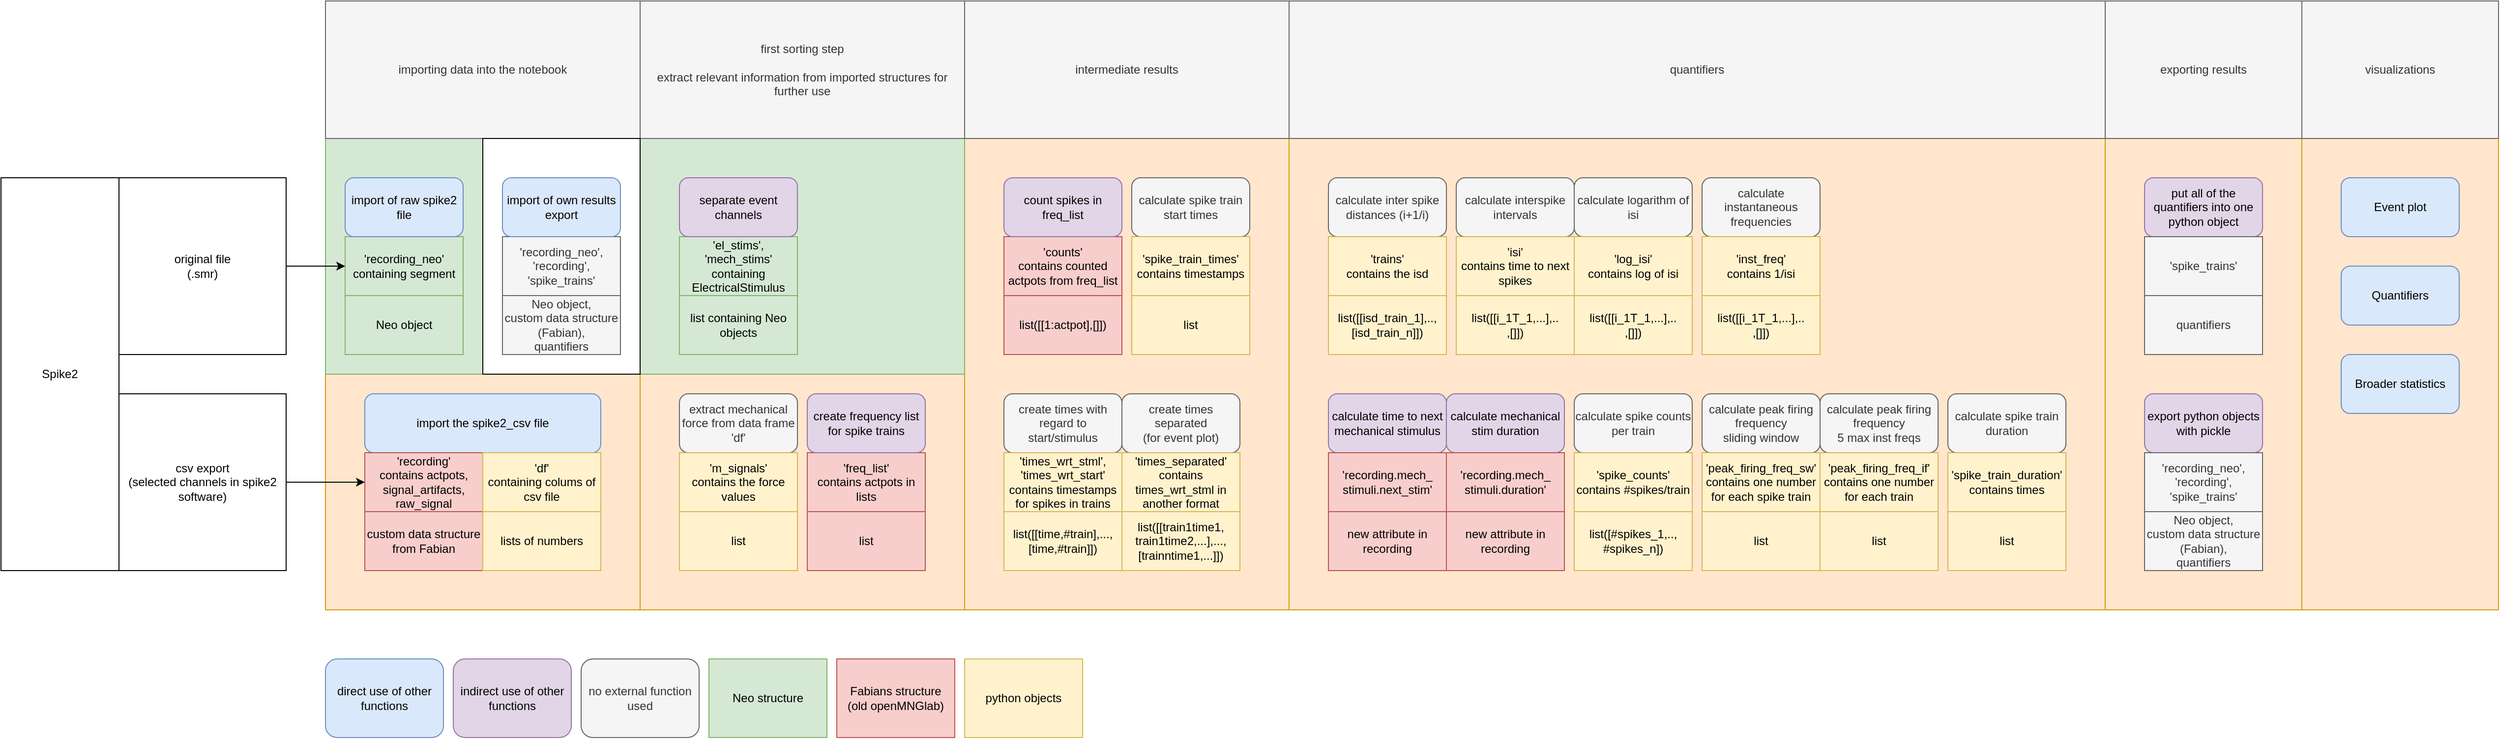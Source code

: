 <mxfile version="16.1.2" type="device"><diagram id="ljo-rnHLz1egjcEacnWy" name="Seite-1"><mxGraphModel dx="1880" dy="1952" grid="1" gridSize="10" guides="1" tooltips="1" connect="1" arrows="1" fold="1" page="1" pageScale="1" pageWidth="827" pageHeight="1169" math="0" shadow="0"><root><mxCell id="0"/><mxCell id="1" parent="0"/><mxCell id="mgFqPnKiF7akb1IOidFn-106" value="" style="rounded=0;whiteSpace=wrap;html=1;strokeColor=#d79b00;fillColor=#ffe6cc;" vertex="1" parent="1"><mxGeometry x="1930" y="70" width="200" height="480" as="geometry"/></mxCell><mxCell id="mgFqPnKiF7akb1IOidFn-105" value="" style="rounded=0;whiteSpace=wrap;html=1;strokeColor=#d79b00;fillColor=#ffe6cc;" vertex="1" parent="1"><mxGeometry x="440" y="310" width="330" height="240" as="geometry"/></mxCell><mxCell id="mgFqPnKiF7akb1IOidFn-104" value="" style="rounded=0;whiteSpace=wrap;html=1;strokeColor=#d79b00;fillColor=#ffe6cc;" vertex="1" parent="1"><mxGeometry x="120" y="310" width="320" height="240" as="geometry"/></mxCell><mxCell id="mgFqPnKiF7akb1IOidFn-103" value="" style="rounded=0;whiteSpace=wrap;html=1;strokeColor=#d79b00;fillColor=#ffe6cc;" vertex="1" parent="1"><mxGeometry x="1100" y="70" width="830" height="480" as="geometry"/></mxCell><mxCell id="mgFqPnKiF7akb1IOidFn-102" value="" style="rounded=0;whiteSpace=wrap;html=1;strokeColor=#d79b00;fillColor=#ffe6cc;" vertex="1" parent="1"><mxGeometry x="770" y="70" width="330" height="480" as="geometry"/></mxCell><mxCell id="mgFqPnKiF7akb1IOidFn-101" value="" style="rounded=0;whiteSpace=wrap;html=1;strokeColor=#82b366;fillColor=#d5e8d4;" vertex="1" parent="1"><mxGeometry x="440" y="70" width="330" height="240" as="geometry"/></mxCell><mxCell id="mgFqPnKiF7akb1IOidFn-100" value="" style="rounded=0;whiteSpace=wrap;html=1;strokeColor=#82b366;fillColor=#d5e8d4;" vertex="1" parent="1"><mxGeometry x="120" y="70" width="160" height="240" as="geometry"/></mxCell><mxCell id="mgFqPnKiF7akb1IOidFn-1" value="'recording_neo'&lt;br&gt;containing segment" style="rounded=0;whiteSpace=wrap;html=1;fillColor=#d5e8d4;strokeColor=#82b366;" vertex="1" parent="1"><mxGeometry x="140" y="170" width="120" height="60" as="geometry"/></mxCell><mxCell id="mgFqPnKiF7akb1IOidFn-2" value="import of raw spike2 file" style="rounded=1;whiteSpace=wrap;html=1;fillColor=#dae8fc;strokeColor=#6c8ebf;" vertex="1" parent="1"><mxGeometry x="140" y="110" width="120" height="60" as="geometry"/></mxCell><mxCell id="mgFqPnKiF7akb1IOidFn-3" value="Neo object" style="rounded=0;whiteSpace=wrap;html=1;fillColor=#d5e8d4;strokeColor=#82b366;" vertex="1" parent="1"><mxGeometry x="140" y="230" width="120" height="60" as="geometry"/></mxCell><mxCell id="mgFqPnKiF7akb1IOidFn-7" value="'el_stims', 'mech_stims'&lt;br&gt;containing ElectricalStimulus" style="rounded=0;whiteSpace=wrap;html=1;fillColor=#d5e8d4;strokeColor=#82b366;" vertex="1" parent="1"><mxGeometry x="480" y="170" width="120" height="60" as="geometry"/></mxCell><mxCell id="mgFqPnKiF7akb1IOidFn-8" value="list containing Neo objects" style="rounded=0;whiteSpace=wrap;html=1;fillColor=#d5e8d4;strokeColor=#82b366;" vertex="1" parent="1"><mxGeometry x="480" y="230" width="120" height="60" as="geometry"/></mxCell><mxCell id="mgFqPnKiF7akb1IOidFn-9" value="separate event channels" style="rounded=1;whiteSpace=wrap;html=1;fillColor=#e1d5e7;strokeColor=#9673a6;" vertex="1" parent="1"><mxGeometry x="480" y="110" width="120" height="60" as="geometry"/></mxCell><mxCell id="mgFqPnKiF7akb1IOidFn-10" value="import the spike2_csv file" style="rounded=1;whiteSpace=wrap;html=1;fillColor=#dae8fc;strokeColor=#6c8ebf;" vertex="1" parent="1"><mxGeometry x="160" y="330" width="240" height="60" as="geometry"/></mxCell><mxCell id="mgFqPnKiF7akb1IOidFn-11" value="'recording'&lt;br&gt;contains actpots, signal_artifacts, raw_signal" style="rounded=0;whiteSpace=wrap;html=1;fillColor=#f8cecc;strokeColor=#b85450;" vertex="1" parent="1"><mxGeometry x="160" y="390" width="120" height="60" as="geometry"/></mxCell><mxCell id="mgFqPnKiF7akb1IOidFn-12" value="custom data structure from Fabian" style="rounded=0;whiteSpace=wrap;html=1;fillColor=#f8cecc;strokeColor=#b85450;" vertex="1" parent="1"><mxGeometry x="160" y="450" width="120" height="60" as="geometry"/></mxCell><mxCell id="mgFqPnKiF7akb1IOidFn-14" value="'df'&lt;br&gt;containing colums of csv file" style="rounded=0;whiteSpace=wrap;html=1;fillColor=#FFF2CC;strokeColor=#d6b656;" vertex="1" parent="1"><mxGeometry x="280" y="390" width="120" height="60" as="geometry"/></mxCell><mxCell id="mgFqPnKiF7akb1IOidFn-15" value="lists of numbers" style="rounded=0;whiteSpace=wrap;html=1;fillColor=#fff2cc;strokeColor=#d6b656;" vertex="1" parent="1"><mxGeometry x="280" y="450" width="120" height="60" as="geometry"/></mxCell><mxCell id="mgFqPnKiF7akb1IOidFn-16" value="extract mechanical force from data frame 'df'" style="rounded=1;whiteSpace=wrap;html=1;fillColor=#f5f5f5;fontColor=#333333;strokeColor=#666666;" vertex="1" parent="1"><mxGeometry x="480" y="330" width="120" height="60" as="geometry"/></mxCell><mxCell id="mgFqPnKiF7akb1IOidFn-17" value="'m_signals'&lt;br&gt;contains the force values" style="rounded=0;whiteSpace=wrap;html=1;fillColor=#fff2cc;strokeColor=#d6b656;" vertex="1" parent="1"><mxGeometry x="480" y="390" width="120" height="60" as="geometry"/></mxCell><mxCell id="mgFqPnKiF7akb1IOidFn-18" value="list" style="rounded=0;whiteSpace=wrap;html=1;fillColor=#fff2cc;strokeColor=#d6b656;" vertex="1" parent="1"><mxGeometry x="480" y="450" width="120" height="60" as="geometry"/></mxCell><mxCell id="mgFqPnKiF7akb1IOidFn-19" value="'freq_list'&lt;br&gt;contains actpots in lists" style="rounded=0;whiteSpace=wrap;html=1;fillColor=#f8cecc;strokeColor=#b85450;" vertex="1" parent="1"><mxGeometry x="610" y="390" width="120" height="60" as="geometry"/></mxCell><mxCell id="mgFqPnKiF7akb1IOidFn-20" value="create frequency list for spike trains" style="rounded=1;whiteSpace=wrap;html=1;fillColor=#e1d5e7;strokeColor=#9673a6;" vertex="1" parent="1"><mxGeometry x="610" y="330" width="120" height="60" as="geometry"/></mxCell><mxCell id="mgFqPnKiF7akb1IOidFn-21" value="list" style="rounded=0;whiteSpace=wrap;html=1;fillColor=#f8cecc;strokeColor=#b85450;" vertex="1" parent="1"><mxGeometry x="610" y="450" width="120" height="60" as="geometry"/></mxCell><mxCell id="mgFqPnKiF7akb1IOidFn-22" value="'counts'&lt;br&gt;contains counted actpots from freq_list" style="rounded=0;whiteSpace=wrap;html=1;fillColor=#f8cecc;strokeColor=#b85450;" vertex="1" parent="1"><mxGeometry x="810" y="170" width="120" height="60" as="geometry"/></mxCell><mxCell id="mgFqPnKiF7akb1IOidFn-23" value="list([[1:actpot],[]])" style="rounded=0;whiteSpace=wrap;html=1;fillColor=#f8cecc;strokeColor=#b85450;" vertex="1" parent="1"><mxGeometry x="810" y="230" width="120" height="60" as="geometry"/></mxCell><mxCell id="mgFqPnKiF7akb1IOidFn-24" value="count spikes in freq_list" style="rounded=1;whiteSpace=wrap;html=1;fillColor=#e1d5e7;strokeColor=#9673a6;" vertex="1" parent="1"><mxGeometry x="810" y="110" width="120" height="60" as="geometry"/></mxCell><mxCell id="mgFqPnKiF7akb1IOidFn-25" value="create times with regard to start/stimulus" style="rounded=1;whiteSpace=wrap;html=1;fillColor=#f5f5f5;fontColor=#333333;strokeColor=#666666;" vertex="1" parent="1"><mxGeometry x="810" y="330" width="120" height="60" as="geometry"/></mxCell><mxCell id="mgFqPnKiF7akb1IOidFn-26" value="'times_wrt_stml', 'times_wrt_start'&lt;br&gt;contains timestamps for spikes in trains" style="rounded=0;whiteSpace=wrap;html=1;fillColor=#fff2cc;strokeColor=#d6b656;" vertex="1" parent="1"><mxGeometry x="810" y="390" width="120" height="60" as="geometry"/></mxCell><mxCell id="mgFqPnKiF7akb1IOidFn-27" value="list([[time,#train],...,[time,#train]])" style="rounded=0;whiteSpace=wrap;html=1;fillColor=#fff2cc;strokeColor=#d6b656;" vertex="1" parent="1"><mxGeometry x="810" y="450" width="120" height="60" as="geometry"/></mxCell><mxCell id="mgFqPnKiF7akb1IOidFn-28" value="create times separated&lt;br&gt;(for event plot)" style="rounded=1;whiteSpace=wrap;html=1;fillColor=#f5f5f5;fontColor=#333333;strokeColor=#666666;" vertex="1" parent="1"><mxGeometry x="930" y="330" width="120" height="60" as="geometry"/></mxCell><mxCell id="mgFqPnKiF7akb1IOidFn-29" value="'times_separated'&lt;br&gt;contains times_wrt_stml in another format" style="rounded=0;whiteSpace=wrap;html=1;fillColor=#fff2cc;strokeColor=#d6b656;" vertex="1" parent="1"><mxGeometry x="930" y="390" width="120" height="60" as="geometry"/></mxCell><mxCell id="mgFqPnKiF7akb1IOidFn-30" value="list([[train1time1,&lt;br&gt;train1time2,...],...,[trainntime1,...]])" style="rounded=0;whiteSpace=wrap;html=1;fillColor=#fff2cc;strokeColor=#d6b656;" vertex="1" parent="1"><mxGeometry x="930" y="450" width="120" height="60" as="geometry"/></mxCell><mxCell id="mgFqPnKiF7akb1IOidFn-31" value="calculate inter spike distances (i+1/i)" style="rounded=1;whiteSpace=wrap;html=1;fillColor=#f5f5f5;fontColor=#333333;strokeColor=#666666;" vertex="1" parent="1"><mxGeometry x="1140" y="110" width="120" height="60" as="geometry"/></mxCell><mxCell id="mgFqPnKiF7akb1IOidFn-32" value="'trains'&lt;br&gt;contains the isd" style="rounded=0;whiteSpace=wrap;html=1;fillColor=#fff2cc;strokeColor=#d6b656;" vertex="1" parent="1"><mxGeometry x="1140" y="170" width="120" height="60" as="geometry"/></mxCell><mxCell id="mgFqPnKiF7akb1IOidFn-33" value="list([[isd_train_1],..,[isd_train_n]])" style="rounded=0;whiteSpace=wrap;html=1;fillColor=#fff2cc;strokeColor=#d6b656;" vertex="1" parent="1"><mxGeometry x="1140" y="230" width="120" height="60" as="geometry"/></mxCell><mxCell id="mgFqPnKiF7akb1IOidFn-34" value="calculate spike counts per train" style="rounded=1;whiteSpace=wrap;html=1;fillColor=#f5f5f5;fontColor=#333333;strokeColor=#666666;" vertex="1" parent="1"><mxGeometry x="1390" y="330" width="120" height="60" as="geometry"/></mxCell><mxCell id="mgFqPnKiF7akb1IOidFn-35" value="'spike_counts'&lt;br&gt;contains #spikes/train" style="rounded=0;whiteSpace=wrap;html=1;fillColor=#fff2cc;strokeColor=#d6b656;" vertex="1" parent="1"><mxGeometry x="1390" y="390" width="120" height="60" as="geometry"/></mxCell><mxCell id="mgFqPnKiF7akb1IOidFn-36" value="list([#spikes_1,..,&lt;br&gt;#spikes_n])" style="rounded=0;whiteSpace=wrap;html=1;fillColor=#fff2cc;strokeColor=#d6b656;" vertex="1" parent="1"><mxGeometry x="1390" y="450" width="120" height="60" as="geometry"/></mxCell><mxCell id="mgFqPnKiF7akb1IOidFn-37" value="calculate mechanical stim duration" style="rounded=1;whiteSpace=wrap;html=1;fillColor=#e1d5e7;strokeColor=#9673a6;" vertex="1" parent="1"><mxGeometry x="1260" y="330" width="120" height="60" as="geometry"/></mxCell><mxCell id="mgFqPnKiF7akb1IOidFn-38" value="'recording.mech_&lt;br&gt;stimuli.duration'" style="rounded=0;whiteSpace=wrap;html=1;fillColor=#f8cecc;strokeColor=#b85450;" vertex="1" parent="1"><mxGeometry x="1260" y="390" width="120" height="60" as="geometry"/></mxCell><mxCell id="mgFqPnKiF7akb1IOidFn-39" value="new attribute in recording" style="rounded=0;whiteSpace=wrap;html=1;fillColor=#f8cecc;strokeColor=#b85450;" vertex="1" parent="1"><mxGeometry x="1260" y="450" width="120" height="60" as="geometry"/></mxCell><mxCell id="mgFqPnKiF7akb1IOidFn-40" value="calculate time to next mechanical stimulus" style="rounded=1;whiteSpace=wrap;html=1;fillColor=#e1d5e7;strokeColor=#9673a6;" vertex="1" parent="1"><mxGeometry x="1140" y="330" width="120" height="60" as="geometry"/></mxCell><mxCell id="mgFqPnKiF7akb1IOidFn-41" value="'recording.mech_&lt;br&gt;stimuli.next_stim'" style="rounded=0;whiteSpace=wrap;html=1;fillColor=#f8cecc;strokeColor=#b85450;" vertex="1" parent="1"><mxGeometry x="1140" y="390" width="120" height="60" as="geometry"/></mxCell><mxCell id="mgFqPnKiF7akb1IOidFn-42" value="new attribute in recording" style="rounded=0;whiteSpace=wrap;html=1;fillColor=#f8cecc;strokeColor=#b85450;" vertex="1" parent="1"><mxGeometry x="1140" y="450" width="120" height="60" as="geometry"/></mxCell><mxCell id="mgFqPnKiF7akb1IOidFn-43" value="calculate spike train start times" style="rounded=1;whiteSpace=wrap;html=1;fillColor=#f5f5f5;fontColor=#333333;strokeColor=#666666;" vertex="1" parent="1"><mxGeometry x="940" y="110" width="120" height="60" as="geometry"/></mxCell><mxCell id="mgFqPnKiF7akb1IOidFn-44" value="'spike_train_times'&lt;br&gt;contains timestamps" style="rounded=0;whiteSpace=wrap;html=1;fillColor=#fff2cc;strokeColor=#d6b656;" vertex="1" parent="1"><mxGeometry x="940" y="170" width="120" height="60" as="geometry"/></mxCell><mxCell id="mgFqPnKiF7akb1IOidFn-45" value="list" style="rounded=0;whiteSpace=wrap;html=1;fillColor=#fff2cc;strokeColor=#d6b656;" vertex="1" parent="1"><mxGeometry x="940" y="230" width="120" height="60" as="geometry"/></mxCell><mxCell id="mgFqPnKiF7akb1IOidFn-46" value="calculate spike train duration" style="rounded=1;whiteSpace=wrap;html=1;fillColor=#f5f5f5;fontColor=#333333;strokeColor=#666666;" vertex="1" parent="1"><mxGeometry x="1770" y="330" width="120" height="60" as="geometry"/></mxCell><mxCell id="mgFqPnKiF7akb1IOidFn-47" value="'spike_train_duration'&lt;br&gt;contains times" style="rounded=0;whiteSpace=wrap;html=1;fillColor=#fff2cc;strokeColor=#d6b656;" vertex="1" parent="1"><mxGeometry x="1770" y="390" width="120" height="60" as="geometry"/></mxCell><mxCell id="mgFqPnKiF7akb1IOidFn-48" value="list" style="rounded=0;whiteSpace=wrap;html=1;fillColor=#fff2cc;strokeColor=#d6b656;" vertex="1" parent="1"><mxGeometry x="1770" y="450" width="120" height="60" as="geometry"/></mxCell><mxCell id="mgFqPnKiF7akb1IOidFn-49" value="calculate interspike intervals" style="rounded=1;whiteSpace=wrap;html=1;fillColor=#f5f5f5;fontColor=#333333;strokeColor=#666666;" vertex="1" parent="1"><mxGeometry x="1270" y="110" width="120" height="60" as="geometry"/></mxCell><mxCell id="mgFqPnKiF7akb1IOidFn-50" value="'isi'&lt;br&gt;contains time to next spikes" style="rounded=0;whiteSpace=wrap;html=1;fillColor=#fff2cc;strokeColor=#d6b656;" vertex="1" parent="1"><mxGeometry x="1270" y="170" width="120" height="60" as="geometry"/></mxCell><mxCell id="mgFqPnKiF7akb1IOidFn-51" value="list([[i_1T_1,...],..&lt;br&gt;,[]])" style="rounded=0;whiteSpace=wrap;html=1;fillColor=#fff2cc;strokeColor=#d6b656;" vertex="1" parent="1"><mxGeometry x="1270" y="230" width="120" height="60" as="geometry"/></mxCell><mxCell id="mgFqPnKiF7akb1IOidFn-52" value="calculate logarithm of isi" style="rounded=1;whiteSpace=wrap;html=1;fillColor=#f5f5f5;fontColor=#333333;strokeColor=#666666;" vertex="1" parent="1"><mxGeometry x="1390" y="110" width="120" height="60" as="geometry"/></mxCell><mxCell id="mgFqPnKiF7akb1IOidFn-53" value="'log_isi'&lt;br&gt;contains log of isi" style="rounded=0;whiteSpace=wrap;html=1;fillColor=#fff2cc;strokeColor=#d6b656;" vertex="1" parent="1"><mxGeometry x="1390" y="170" width="120" height="60" as="geometry"/></mxCell><mxCell id="mgFqPnKiF7akb1IOidFn-54" value="&lt;span&gt;list([[i_1T_1,...],..&lt;/span&gt;&lt;br&gt;&lt;span&gt;,[]])&lt;/span&gt;" style="rounded=0;whiteSpace=wrap;html=1;fillColor=#fff2cc;strokeColor=#d6b656;" vertex="1" parent="1"><mxGeometry x="1390" y="230" width="120" height="60" as="geometry"/></mxCell><mxCell id="mgFqPnKiF7akb1IOidFn-55" value="calculate peak firing frequency&lt;br&gt;sliding window" style="rounded=1;whiteSpace=wrap;html=1;fillColor=#f5f5f5;fontColor=#333333;strokeColor=#666666;" vertex="1" parent="1"><mxGeometry x="1520" y="330" width="120" height="60" as="geometry"/></mxCell><mxCell id="mgFqPnKiF7akb1IOidFn-56" value="'peak_firing_freq_sw'&lt;br&gt;contains one number for each spike train" style="rounded=0;whiteSpace=wrap;html=1;fillColor=#fff2cc;strokeColor=#d6b656;" vertex="1" parent="1"><mxGeometry x="1520" y="390" width="120" height="60" as="geometry"/></mxCell><mxCell id="mgFqPnKiF7akb1IOidFn-57" value="list([[i_1T_1,...],..&lt;br&gt;,[]])" style="rounded=0;whiteSpace=wrap;html=1;fillColor=#fff2cc;strokeColor=#d6b656;" vertex="1" parent="1"><mxGeometry x="1520" y="230" width="120" height="60" as="geometry"/></mxCell><mxCell id="mgFqPnKiF7akb1IOidFn-58" value="calculate peak firing frequency&lt;br&gt;5 max inst freqs" style="rounded=1;whiteSpace=wrap;html=1;fillColor=#f5f5f5;fontColor=#333333;strokeColor=#666666;" vertex="1" parent="1"><mxGeometry x="1640" y="330" width="120" height="60" as="geometry"/></mxCell><mxCell id="mgFqPnKiF7akb1IOidFn-59" value="'peak_firing_freq_if'&lt;br&gt;contains one number for each train" style="rounded=0;whiteSpace=wrap;html=1;fillColor=#fff2cc;strokeColor=#d6b656;" vertex="1" parent="1"><mxGeometry x="1640" y="390" width="120" height="60" as="geometry"/></mxCell><mxCell id="mgFqPnKiF7akb1IOidFn-60" value="list" style="rounded=0;whiteSpace=wrap;html=1;fillColor=#fff2cc;strokeColor=#d6b656;" vertex="1" parent="1"><mxGeometry x="1520" y="450" width="120" height="60" as="geometry"/></mxCell><mxCell id="mgFqPnKiF7akb1IOidFn-61" value="calculate instantaneous frequencies" style="rounded=1;whiteSpace=wrap;html=1;fillColor=#f5f5f5;fontColor=#333333;strokeColor=#666666;" vertex="1" parent="1"><mxGeometry x="1520" y="110" width="120" height="60" as="geometry"/></mxCell><mxCell id="mgFqPnKiF7akb1IOidFn-62" value="'inst_freq'&lt;br&gt;contains 1/isi" style="rounded=0;whiteSpace=wrap;html=1;fillColor=#fff2cc;strokeColor=#d6b656;" vertex="1" parent="1"><mxGeometry x="1520" y="170" width="120" height="60" as="geometry"/></mxCell><mxCell id="mgFqPnKiF7akb1IOidFn-63" value="list" style="rounded=0;whiteSpace=wrap;html=1;fillColor=#fff2cc;strokeColor=#d6b656;" vertex="1" parent="1"><mxGeometry x="1640" y="450" width="120" height="60" as="geometry"/></mxCell><mxCell id="mgFqPnKiF7akb1IOidFn-88" value="Spike2" style="rounded=0;whiteSpace=wrap;html=1;" vertex="1" parent="1"><mxGeometry x="-210" y="110" width="120" height="400" as="geometry"/></mxCell><mxCell id="mgFqPnKiF7akb1IOidFn-98" value="" style="edgeStyle=orthogonalEdgeStyle;rounded=0;orthogonalLoop=1;jettySize=auto;html=1;entryX=0;entryY=0.5;entryDx=0;entryDy=0;" edge="1" parent="1" source="mgFqPnKiF7akb1IOidFn-89" target="mgFqPnKiF7akb1IOidFn-1"><mxGeometry relative="1" as="geometry"/></mxCell><mxCell id="mgFqPnKiF7akb1IOidFn-89" value="original file&lt;br&gt;(.smr)" style="rounded=0;whiteSpace=wrap;html=1;" vertex="1" parent="1"><mxGeometry x="-90" y="110" width="170" height="180" as="geometry"/></mxCell><mxCell id="mgFqPnKiF7akb1IOidFn-97" value="" style="edgeStyle=orthogonalEdgeStyle;rounded=0;orthogonalLoop=1;jettySize=auto;html=1;entryX=0;entryY=0.5;entryDx=0;entryDy=0;" edge="1" parent="1" source="mgFqPnKiF7akb1IOidFn-90" target="mgFqPnKiF7akb1IOidFn-11"><mxGeometry relative="1" as="geometry"/></mxCell><mxCell id="mgFqPnKiF7akb1IOidFn-90" value="csv export&lt;br&gt;(selected channels in spike2 software)" style="rounded=0;whiteSpace=wrap;html=1;" vertex="1" parent="1"><mxGeometry x="-90" y="330" width="170" height="180" as="geometry"/></mxCell><mxCell id="mgFqPnKiF7akb1IOidFn-91" value="first sorting step&lt;br&gt;&lt;br&gt;extract relevant information from imported structures for further use" style="rounded=0;whiteSpace=wrap;html=1;fillColor=#f5f5f5;fontColor=#333333;strokeColor=#666666;" vertex="1" parent="1"><mxGeometry x="440" y="-70" width="330" height="140" as="geometry"/></mxCell><mxCell id="mgFqPnKiF7akb1IOidFn-92" value="importing data into the notebook" style="rounded=0;whiteSpace=wrap;html=1;fillColor=#f5f5f5;fontColor=#333333;strokeColor=#666666;" vertex="1" parent="1"><mxGeometry x="120" y="-70" width="320" height="140" as="geometry"/></mxCell><mxCell id="mgFqPnKiF7akb1IOidFn-93" value="intermediate results" style="rounded=0;whiteSpace=wrap;html=1;fillColor=#f5f5f5;fontColor=#333333;strokeColor=#666666;" vertex="1" parent="1"><mxGeometry x="770" y="-70" width="330" height="140" as="geometry"/></mxCell><mxCell id="mgFqPnKiF7akb1IOidFn-94" value="exporting results" style="rounded=0;whiteSpace=wrap;html=1;fillColor=#f5f5f5;fontColor=#333333;strokeColor=#666666;" vertex="1" parent="1"><mxGeometry x="1930" y="-70" width="200" height="140" as="geometry"/></mxCell><mxCell id="mgFqPnKiF7akb1IOidFn-99" style="edgeStyle=orthogonalEdgeStyle;rounded=0;orthogonalLoop=1;jettySize=auto;html=1;exitX=0;exitY=0.5;exitDx=0;exitDy=0;entryX=1;entryY=0.5;entryDx=0;entryDy=0;" edge="1" parent="1" source="mgFqPnKiF7akb1IOidFn-95" target="mgFqPnKiF7akb1IOidFn-93"><mxGeometry relative="1" as="geometry"/></mxCell><mxCell id="mgFqPnKiF7akb1IOidFn-95" value="quantifiers" style="rounded=0;whiteSpace=wrap;html=1;fillColor=#f5f5f5;fontColor=#333333;strokeColor=#666666;" vertex="1" parent="1"><mxGeometry x="1100" y="-70" width="830" height="140" as="geometry"/></mxCell><mxCell id="mgFqPnKiF7akb1IOidFn-107" value="put all of the quantifiers into one python object" style="rounded=1;whiteSpace=wrap;html=1;fillColor=#e1d5e7;strokeColor=#9673a6;" vertex="1" parent="1"><mxGeometry x="1970" y="110" width="120" height="60" as="geometry"/></mxCell><mxCell id="mgFqPnKiF7akb1IOidFn-108" value="Neo structure&lt;span style=&quot;color: rgba(0 , 0 , 0 , 0) ; font-family: monospace ; font-size: 0px&quot;&gt;%3CmxGraphModel%3E%3Croot%3E%3CmxCell%20id%3D%220%22%2F%3E%3CmxCell%20id%3D%221%22%20parent%3D%220%22%2F%3E%3CmxCell%20id%3D%222%22%20value%3D%22%22%20style%3D%22rounded%3D0%3BwhiteSpace%3Dwrap%3Bhtml%3D1%3BstrokeColor%3D%2382b366%3BfillColor%3D%23d5e8d4%3B%22%20vertex%3D%221%22%20parent%3D%221%22%3E%3CmxGeometry%20x%3D%22120%22%20y%3D%2270%22%20width%3D%22320%22%20height%3D%22240%22%20as%3D%22geometry%22%2F%3E%3C%2FmxCell%3E%3C%2Froot%3E%3C%2FmxGraphModel%3E&lt;/span&gt;" style="rounded=0;whiteSpace=wrap;html=1;strokeColor=#82b366;fillColor=#d5e8d4;" vertex="1" parent="1"><mxGeometry x="510" y="600" width="120" height="80" as="geometry"/></mxCell><mxCell id="mgFqPnKiF7akb1IOidFn-109" value="Fabians structure&lt;br&gt;(old openMNGlab)" style="rounded=0;whiteSpace=wrap;html=1;strokeColor=#b85450;fillColor=#f8cecc;" vertex="1" parent="1"><mxGeometry x="640" y="600" width="120" height="80" as="geometry"/></mxCell><mxCell id="mgFqPnKiF7akb1IOidFn-110" value="python objects" style="rounded=0;whiteSpace=wrap;html=1;strokeColor=#d6b656;fillColor=#fff2cc;" vertex="1" parent="1"><mxGeometry x="770" y="600" width="120" height="80" as="geometry"/></mxCell><mxCell id="mgFqPnKiF7akb1IOidFn-111" value="direct use of other functions" style="rounded=1;whiteSpace=wrap;html=1;strokeColor=#6c8ebf;fillColor=#dae8fc;" vertex="1" parent="1"><mxGeometry x="120" y="600" width="120" height="80" as="geometry"/></mxCell><mxCell id="mgFqPnKiF7akb1IOidFn-112" value="indirect use of other functions" style="rounded=1;whiteSpace=wrap;html=1;strokeColor=#9673a6;fillColor=#e1d5e7;" vertex="1" parent="1"><mxGeometry x="250" y="600" width="120" height="80" as="geometry"/></mxCell><mxCell id="mgFqPnKiF7akb1IOidFn-113" value="" style="rounded=0;whiteSpace=wrap;html=1;" vertex="1" parent="1"><mxGeometry x="280" y="70" width="160" height="240" as="geometry"/></mxCell><mxCell id="mgFqPnKiF7akb1IOidFn-114" value="'recording_neo',&lt;br&gt;'recording',&lt;br&gt;'spike_trains'" style="rounded=0;whiteSpace=wrap;html=1;fillColor=#f5f5f5;strokeColor=#666666;fontColor=#333333;" vertex="1" parent="1"><mxGeometry x="300" y="170" width="120" height="60" as="geometry"/></mxCell><mxCell id="mgFqPnKiF7akb1IOidFn-115" value="import of own results export" style="rounded=1;whiteSpace=wrap;html=1;fillColor=#dae8fc;strokeColor=#6c8ebf;" vertex="1" parent="1"><mxGeometry x="300" y="110" width="120" height="60" as="geometry"/></mxCell><mxCell id="mgFqPnKiF7akb1IOidFn-116" value="Neo object,&lt;br&gt;custom data structure (Fabian),&lt;br&gt;quantifiers" style="rounded=0;whiteSpace=wrap;html=1;fillColor=#f5f5f5;strokeColor=#666666;fontColor=#333333;" vertex="1" parent="1"><mxGeometry x="300" y="230" width="120" height="60" as="geometry"/></mxCell><mxCell id="mgFqPnKiF7akb1IOidFn-117" value="no external function used" style="rounded=1;whiteSpace=wrap;html=1;strokeColor=#666666;fillColor=#f5f5f5;fontColor=#333333;" vertex="1" parent="1"><mxGeometry x="380" y="600" width="120" height="80" as="geometry"/></mxCell><mxCell id="mgFqPnKiF7akb1IOidFn-121" value="" style="rounded=0;whiteSpace=wrap;html=1;strokeColor=#d79b00;fillColor=#ffe6cc;" vertex="1" parent="1"><mxGeometry x="2130" y="70" width="200" height="480" as="geometry"/></mxCell><mxCell id="mgFqPnKiF7akb1IOidFn-122" value="visualizations" style="rounded=0;whiteSpace=wrap;html=1;fillColor=#f5f5f5;fontColor=#333333;strokeColor=#666666;" vertex="1" parent="1"><mxGeometry x="2130" y="-70" width="200" height="140" as="geometry"/></mxCell><mxCell id="mgFqPnKiF7akb1IOidFn-123" value="Event plot" style="rounded=1;whiteSpace=wrap;html=1;fillColor=#dae8fc;strokeColor=#6c8ebf;" vertex="1" parent="1"><mxGeometry x="2170" y="110" width="120" height="60" as="geometry"/></mxCell><mxCell id="mgFqPnKiF7akb1IOidFn-124" value="'spike_trains'" style="rounded=0;whiteSpace=wrap;html=1;fillColor=#f5f5f5;strokeColor=#666666;fontColor=#333333;" vertex="1" parent="1"><mxGeometry x="1970" y="170" width="120" height="60" as="geometry"/></mxCell><mxCell id="mgFqPnKiF7akb1IOidFn-125" value="quantifiers" style="rounded=0;whiteSpace=wrap;html=1;fillColor=#f5f5f5;strokeColor=#666666;fontColor=#333333;" vertex="1" parent="1"><mxGeometry x="1970" y="230" width="120" height="60" as="geometry"/></mxCell><mxCell id="mgFqPnKiF7akb1IOidFn-126" value="Quantifiers" style="rounded=1;whiteSpace=wrap;html=1;fillColor=#dae8fc;strokeColor=#6c8ebf;" vertex="1" parent="1"><mxGeometry x="2170" y="200" width="120" height="60" as="geometry"/></mxCell><mxCell id="mgFqPnKiF7akb1IOidFn-127" value="Broader statistics" style="rounded=1;whiteSpace=wrap;html=1;fillColor=#dae8fc;strokeColor=#6c8ebf;" vertex="1" parent="1"><mxGeometry x="2170" y="290" width="120" height="60" as="geometry"/></mxCell><mxCell id="mgFqPnKiF7akb1IOidFn-128" value="export python objects with pickle" style="rounded=1;whiteSpace=wrap;html=1;fillColor=#e1d5e7;strokeColor=#9673a6;" vertex="1" parent="1"><mxGeometry x="1970" y="330" width="120" height="60" as="geometry"/></mxCell><mxCell id="mgFqPnKiF7akb1IOidFn-129" value="'recording_neo',&lt;br&gt;'recording',&lt;br&gt;'spike_trains'" style="rounded=0;whiteSpace=wrap;html=1;fillColor=#f5f5f5;strokeColor=#666666;fontColor=#333333;" vertex="1" parent="1"><mxGeometry x="1970" y="390" width="120" height="60" as="geometry"/></mxCell><mxCell id="mgFqPnKiF7akb1IOidFn-130" value="Neo object,&lt;br&gt;custom data structure (Fabian),&lt;br&gt;quantifiers" style="rounded=0;whiteSpace=wrap;html=1;fillColor=#f5f5f5;strokeColor=#666666;fontColor=#333333;" vertex="1" parent="1"><mxGeometry x="1970" y="450" width="120" height="60" as="geometry"/></mxCell></root></mxGraphModel></diagram></mxfile>